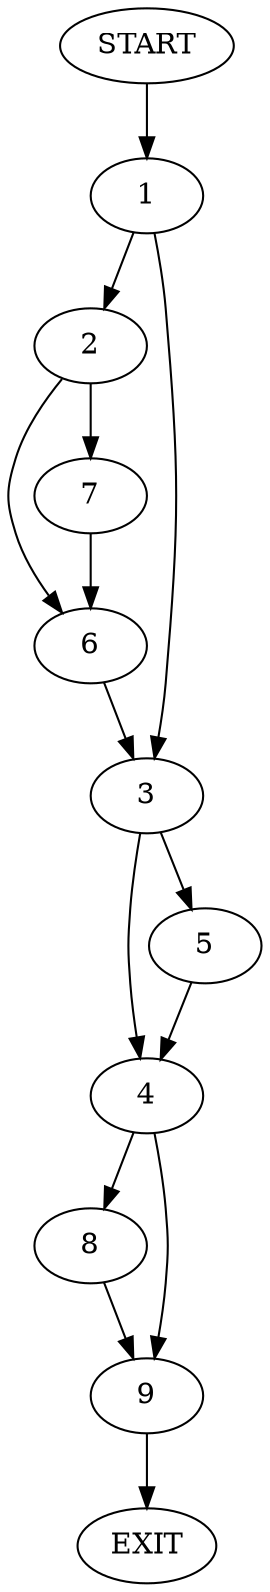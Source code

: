 digraph {
0 [label="START"]
10 [label="EXIT"]
0 -> 1
1 -> 2
1 -> 3
3 -> 4
3 -> 5
2 -> 6
2 -> 7
7 -> 6
6 -> 3
4 -> 8
4 -> 9
5 -> 4
9 -> 10
8 -> 9
}
